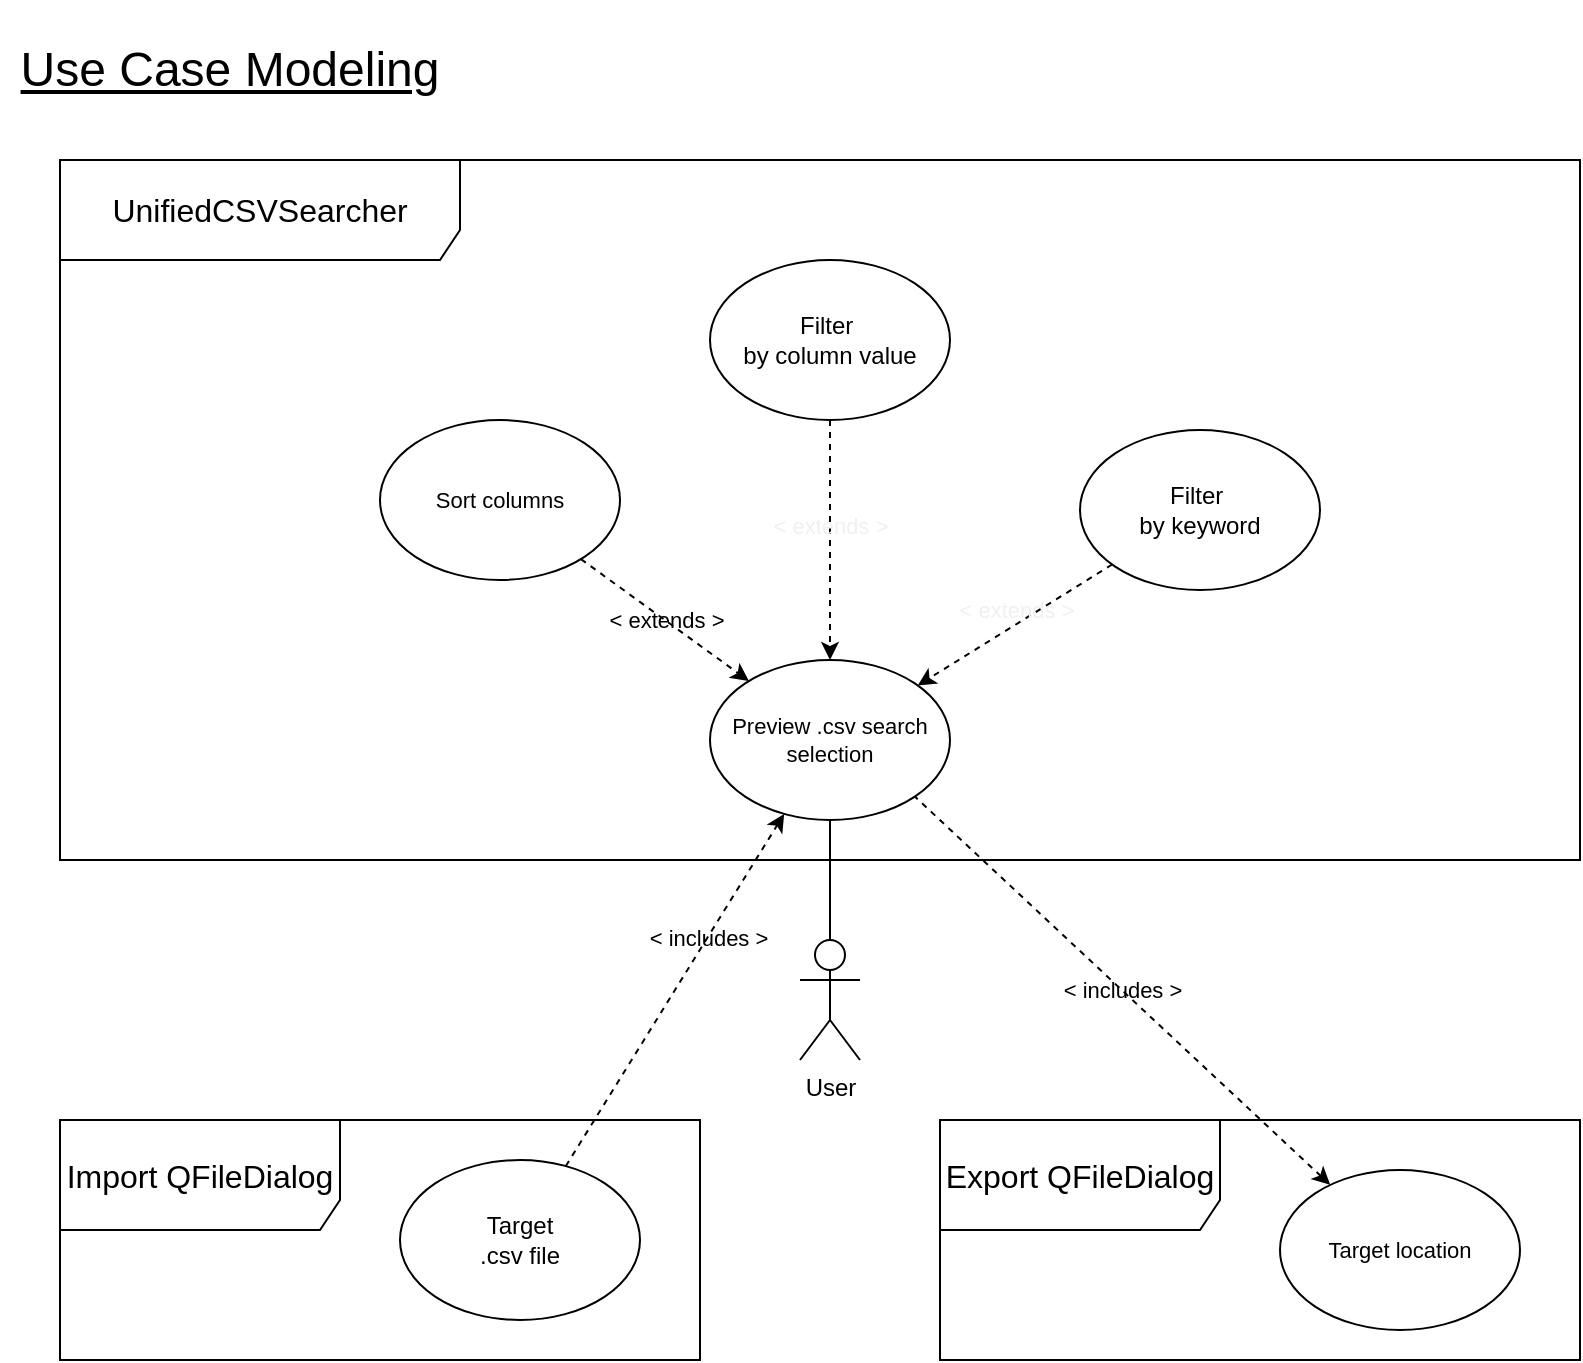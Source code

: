 <mxfile version="24.6.4" type="device">
  <diagram name="Page-1" id="-g0Nz42SCpgNcje58kK2">
    <mxGraphModel dx="988" dy="828" grid="1" gridSize="10" guides="1" tooltips="1" connect="1" arrows="1" fold="1" page="1" pageScale="1" pageWidth="850" pageHeight="1100" math="0" shadow="0">
      <root>
        <mxCell id="0" />
        <mxCell id="1" parent="0" />
        <mxCell id="Q5TmCxP0SlpASygzWGgC-3" value="Use Case Modeling" style="text;html=1;align=center;verticalAlign=middle;whiteSpace=wrap;rounded=0;fontSize=24;labelBackgroundColor=none;fontStyle=4" parent="1" vertex="1">
          <mxGeometry x="10" y="10" width="230" height="70" as="geometry" />
        </mxCell>
        <mxCell id="US5DI6zU_DzSsQWjxOKa-15" style="edgeStyle=none;shape=connector;rounded=0;orthogonalLoop=1;jettySize=auto;html=1;exitX=0.5;exitY=0.5;exitDx=0;exitDy=0;exitPerimeter=0;entryX=0.5;entryY=1;entryDx=0;entryDy=0;strokeColor=default;align=center;verticalAlign=middle;fontFamily=Helvetica;fontSize=11;fontColor=default;labelBackgroundColor=default;endArrow=none;endFill=0;" parent="1" source="heY-ehneS2k7w_5LHOFB-1" target="heY-ehneS2k7w_5LHOFB-16" edge="1">
          <mxGeometry relative="1" as="geometry" />
        </mxCell>
        <mxCell id="heY-ehneS2k7w_5LHOFB-1" value="User" style="shape=umlActor;verticalLabelPosition=bottom;verticalAlign=top;html=1;outlineConnect=0;labelBackgroundColor=none;" parent="1" vertex="1">
          <mxGeometry x="410" y="480" width="30" height="60" as="geometry" />
        </mxCell>
        <mxCell id="heY-ehneS2k7w_5LHOFB-3" value="Import QFileDialog" style="shape=umlFrame;whiteSpace=wrap;html=1;pointerEvents=0;width=140;height=55;labelBackgroundColor=none;fontSize=16;" parent="1" vertex="1">
          <mxGeometry x="40" y="570" width="320" height="120" as="geometry" />
        </mxCell>
        <mxCell id="M6t2i2oo2AYov40swfke-3" style="rounded=0;orthogonalLoop=1;jettySize=auto;html=1;dashed=1;" parent="1" source="heY-ehneS2k7w_5LHOFB-13" target="heY-ehneS2k7w_5LHOFB-16" edge="1">
          <mxGeometry relative="1" as="geometry">
            <mxPoint x="173.757" y="369.921" as="targetPoint" />
          </mxGeometry>
        </mxCell>
        <mxCell id="M6t2i2oo2AYov40swfke-4" value="&amp;lt; includes &amp;gt;" style="edgeLabel;html=1;align=center;verticalAlign=middle;resizable=0;points=[];labelBackgroundColor=none;" parent="M6t2i2oo2AYov40swfke-3" vertex="1" connectable="0">
          <mxGeometry x="0.302" relative="1" as="geometry">
            <mxPoint as="offset" />
          </mxGeometry>
        </mxCell>
        <mxCell id="heY-ehneS2k7w_5LHOFB-13" value="&lt;span style=&quot;font-size: 12px;&quot;&gt;Target&lt;/span&gt;&lt;br&gt;&lt;div style=&quot;font-size: 12px;&quot;&gt;&lt;span style=&quot;&quot;&gt;.csv file&lt;/span&gt;&lt;/div&gt;" style="ellipse;whiteSpace=wrap;html=1;fontFamily=Helvetica;fontSize=11;fontColor=default;labelBackgroundColor=none;" parent="1" vertex="1">
          <mxGeometry x="210" y="590" width="120" height="80" as="geometry" />
        </mxCell>
        <mxCell id="heY-ehneS2k7w_5LHOFB-16" value="Preview .csv search selection" style="ellipse;whiteSpace=wrap;html=1;fontFamily=Helvetica;fontSize=11;fontColor=default;labelBackgroundColor=none;" parent="1" vertex="1">
          <mxGeometry x="365" y="340" width="120" height="80" as="geometry" />
        </mxCell>
        <mxCell id="US5DI6zU_DzSsQWjxOKa-2" value="&#xa;&lt;span style=&quot;color: rgb(240, 240, 240); font-family: Helvetica; font-size: 11px; font-style: normal; font-variant-ligatures: normal; font-variant-caps: normal; font-weight: 400; letter-spacing: normal; orphans: 2; text-align: center; text-indent: 0px; text-transform: none; widows: 2; word-spacing: 0px; -webkit-text-stroke-width: 0px; white-space: nowrap; text-decoration-thickness: initial; text-decoration-style: initial; text-decoration-color: initial; float: none; display: inline !important;&quot;&gt;&amp;lt; extends &amp;gt;&lt;/span&gt;&#xa;&#xa;" style="rounded=0;orthogonalLoop=1;jettySize=auto;html=1;dashed=1;labelBackgroundColor=none;" parent="1" source="heY-ehneS2k7w_5LHOFB-17" target="heY-ehneS2k7w_5LHOFB-16" edge="1">
          <mxGeometry relative="1" as="geometry" />
        </mxCell>
        <mxCell id="heY-ehneS2k7w_5LHOFB-17" value="&lt;span style=&quot;font-size: 12px;&quot;&gt;Filter&amp;nbsp;&lt;/span&gt;&lt;div style=&quot;font-size: 12px;&quot;&gt;by keyword&lt;/div&gt;" style="ellipse;whiteSpace=wrap;html=1;fontFamily=Helvetica;fontSize=11;fontColor=default;labelBackgroundColor=none;" parent="1" vertex="1">
          <mxGeometry x="550" y="225" width="120" height="80" as="geometry" />
        </mxCell>
        <mxCell id="US5DI6zU_DzSsQWjxOKa-3" value="&#xa;&lt;span style=&quot;color: rgb(240, 240, 240); font-family: Helvetica; font-size: 11px; font-style: normal; font-variant-ligatures: normal; font-variant-caps: normal; font-weight: 400; letter-spacing: normal; orphans: 2; text-align: center; text-indent: 0px; text-transform: none; widows: 2; word-spacing: 0px; -webkit-text-stroke-width: 0px; white-space: nowrap; text-decoration-thickness: initial; text-decoration-style: initial; text-decoration-color: initial; float: none; display: inline !important;&quot;&gt;&amp;lt; extends &amp;gt;&lt;/span&gt;&#xa;&#xa;" style="rounded=0;orthogonalLoop=1;jettySize=auto;html=1;dashed=1;labelBackgroundColor=none;" parent="1" source="heY-ehneS2k7w_5LHOFB-19" target="heY-ehneS2k7w_5LHOFB-16" edge="1">
          <mxGeometry relative="1" as="geometry" />
        </mxCell>
        <mxCell id="heY-ehneS2k7w_5LHOFB-19" value="&lt;span style=&quot;font-size: 12px;&quot;&gt;Filter&amp;nbsp;&lt;/span&gt;&lt;div style=&quot;font-size: 12px;&quot;&gt;by column value&lt;/div&gt;" style="ellipse;whiteSpace=wrap;html=1;fontFamily=Helvetica;fontSize=11;fontColor=default;labelBackgroundColor=none;" parent="1" vertex="1">
          <mxGeometry x="365" y="140" width="120" height="80" as="geometry" />
        </mxCell>
        <mxCell id="US5DI6zU_DzSsQWjxOKa-6" value="UnifiedCSVSearcher" style="shape=umlFrame;whiteSpace=wrap;html=1;pointerEvents=0;width=200;height=50;labelBackgroundColor=none;fontSize=16;" parent="1" vertex="1">
          <mxGeometry x="40" y="90" width="760" height="350" as="geometry" />
        </mxCell>
        <mxCell id="M6t2i2oo2AYov40swfke-6" value="&amp;lt; includes &amp;gt;" style="rounded=0;orthogonalLoop=1;jettySize=auto;html=1;dashed=1;labelBackgroundColor=none;entryX=1;entryY=1;entryDx=0;entryDy=0;startArrow=classic;startFill=1;endArrow=none;endFill=0;" parent="1" source="US5DI6zU_DzSsQWjxOKa-22" target="heY-ehneS2k7w_5LHOFB-16" edge="1">
          <mxGeometry relative="1" as="geometry">
            <mxPoint x="660" y="420" as="targetPoint" />
          </mxGeometry>
        </mxCell>
        <mxCell id="US5DI6zU_DzSsQWjxOKa-22" value="Target location" style="ellipse;whiteSpace=wrap;html=1;strokeColor=default;align=center;verticalAlign=middle;fontFamily=Helvetica;fontSize=11;fontColor=default;labelBackgroundColor=none;fillColor=default;" parent="1" vertex="1">
          <mxGeometry x="650" y="595" width="120" height="80" as="geometry" />
        </mxCell>
        <mxCell id="US5DI6zU_DzSsQWjxOKa-27" value="&amp;lt; extends &amp;gt;" style="edgeStyle=none;shape=connector;rounded=0;orthogonalLoop=1;jettySize=auto;html=1;strokeColor=default;align=center;verticalAlign=middle;fontFamily=Helvetica;fontSize=11;fontColor=default;labelBackgroundColor=none;endArrow=classic;dashed=1;" parent="1" source="US5DI6zU_DzSsQWjxOKa-26" target="heY-ehneS2k7w_5LHOFB-16" edge="1">
          <mxGeometry relative="1" as="geometry" />
        </mxCell>
        <mxCell id="US5DI6zU_DzSsQWjxOKa-26" value="Sort columns" style="ellipse;whiteSpace=wrap;html=1;strokeColor=default;align=center;verticalAlign=middle;fontFamily=Helvetica;fontSize=11;fontColor=default;labelBackgroundColor=none;fillColor=default;" parent="1" vertex="1">
          <mxGeometry x="200" y="220" width="120" height="80" as="geometry" />
        </mxCell>
        <mxCell id="M6t2i2oo2AYov40swfke-1" value="Export QFileDialog" style="shape=umlFrame;whiteSpace=wrap;html=1;pointerEvents=0;width=140;height=55;labelBackgroundColor=none;fontSize=16;" parent="1" vertex="1">
          <mxGeometry x="480" y="570" width="320" height="120" as="geometry" />
        </mxCell>
      </root>
    </mxGraphModel>
  </diagram>
</mxfile>
